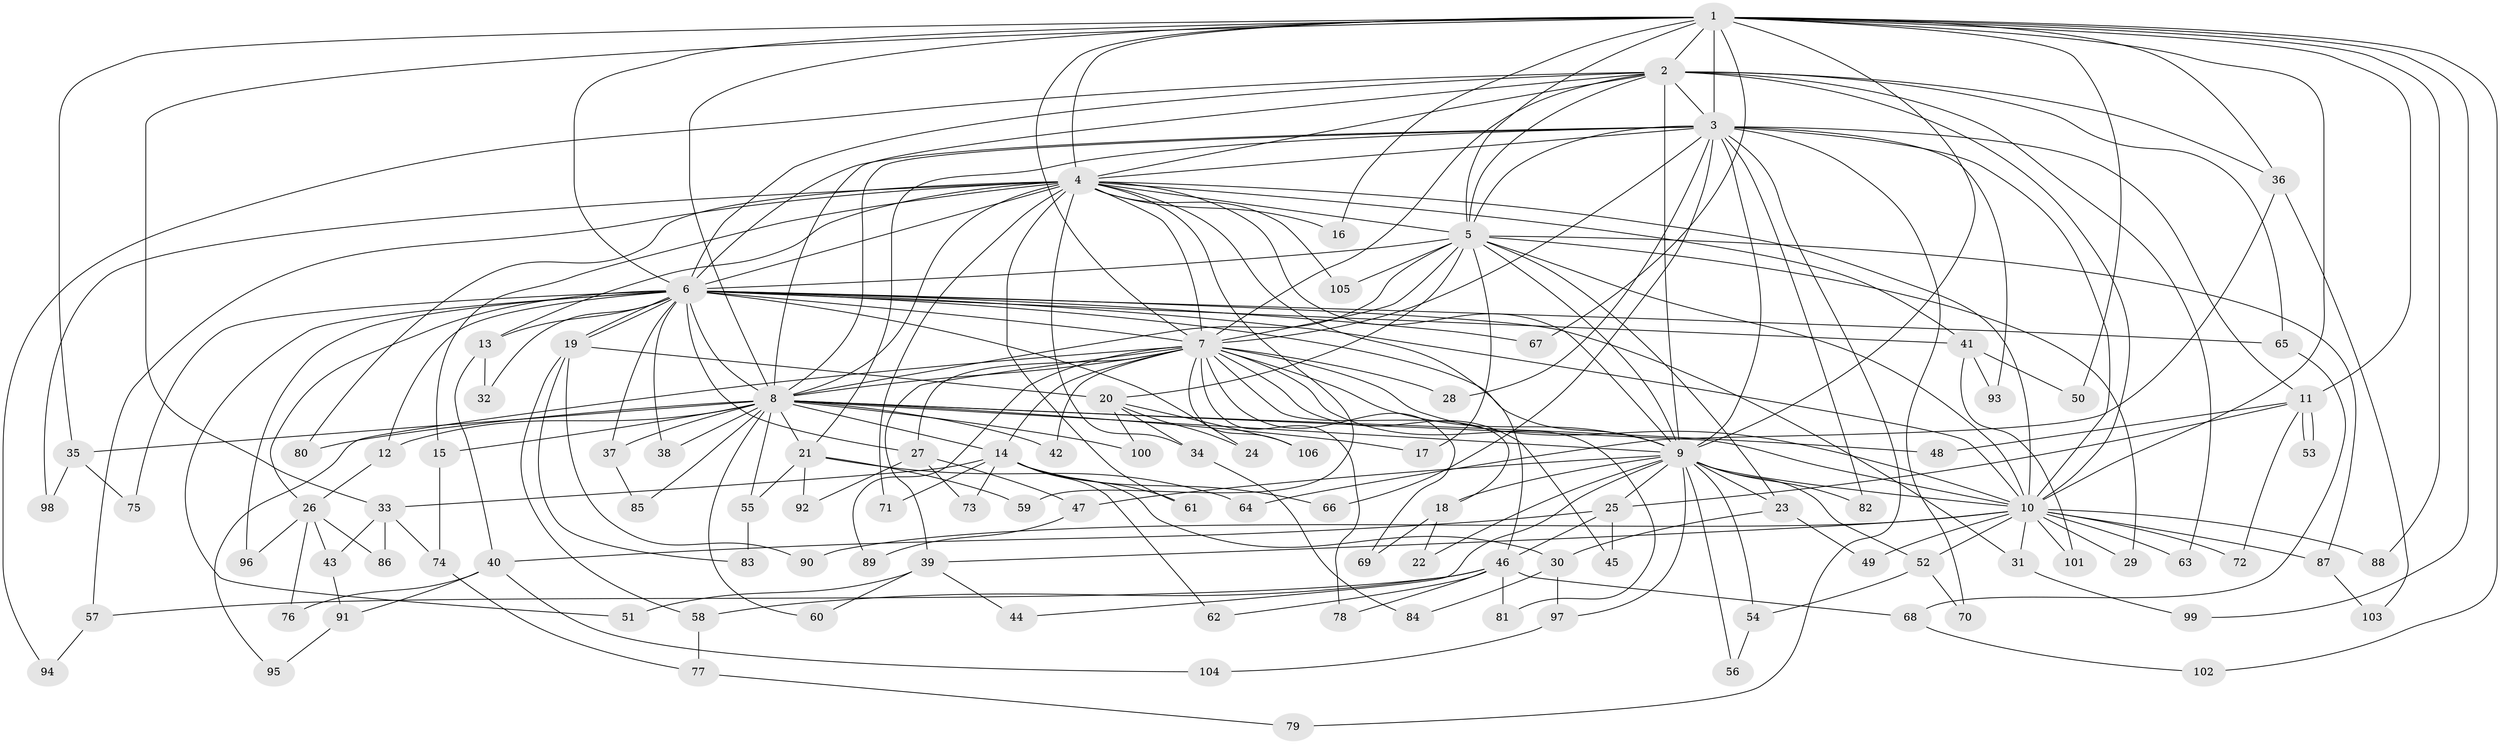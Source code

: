 // Generated by graph-tools (version 1.1) at 2025/45/03/09/25 04:45:12]
// undirected, 106 vertices, 237 edges
graph export_dot {
graph [start="1"]
  node [color=gray90,style=filled];
  1;
  2;
  3;
  4;
  5;
  6;
  7;
  8;
  9;
  10;
  11;
  12;
  13;
  14;
  15;
  16;
  17;
  18;
  19;
  20;
  21;
  22;
  23;
  24;
  25;
  26;
  27;
  28;
  29;
  30;
  31;
  32;
  33;
  34;
  35;
  36;
  37;
  38;
  39;
  40;
  41;
  42;
  43;
  44;
  45;
  46;
  47;
  48;
  49;
  50;
  51;
  52;
  53;
  54;
  55;
  56;
  57;
  58;
  59;
  60;
  61;
  62;
  63;
  64;
  65;
  66;
  67;
  68;
  69;
  70;
  71;
  72;
  73;
  74;
  75;
  76;
  77;
  78;
  79;
  80;
  81;
  82;
  83;
  84;
  85;
  86;
  87;
  88;
  89;
  90;
  91;
  92;
  93;
  94;
  95;
  96;
  97;
  98;
  99;
  100;
  101;
  102;
  103;
  104;
  105;
  106;
  1 -- 2;
  1 -- 3;
  1 -- 4;
  1 -- 5;
  1 -- 6;
  1 -- 7;
  1 -- 8;
  1 -- 9;
  1 -- 10;
  1 -- 11;
  1 -- 16;
  1 -- 33;
  1 -- 35;
  1 -- 36;
  1 -- 50;
  1 -- 67;
  1 -- 88;
  1 -- 99;
  1 -- 102;
  2 -- 3;
  2 -- 4;
  2 -- 5;
  2 -- 6;
  2 -- 7;
  2 -- 8;
  2 -- 9;
  2 -- 10;
  2 -- 36;
  2 -- 63;
  2 -- 65;
  2 -- 94;
  3 -- 4;
  3 -- 5;
  3 -- 6;
  3 -- 7;
  3 -- 8;
  3 -- 9;
  3 -- 10;
  3 -- 11;
  3 -- 21;
  3 -- 28;
  3 -- 66;
  3 -- 70;
  3 -- 79;
  3 -- 82;
  3 -- 93;
  4 -- 5;
  4 -- 6;
  4 -- 7;
  4 -- 8;
  4 -- 9;
  4 -- 10;
  4 -- 13;
  4 -- 15;
  4 -- 16;
  4 -- 34;
  4 -- 41;
  4 -- 46;
  4 -- 57;
  4 -- 59;
  4 -- 61;
  4 -- 71;
  4 -- 80;
  4 -- 98;
  4 -- 105;
  5 -- 6;
  5 -- 7;
  5 -- 8;
  5 -- 9;
  5 -- 10;
  5 -- 17;
  5 -- 20;
  5 -- 23;
  5 -- 29;
  5 -- 87;
  5 -- 105;
  6 -- 7;
  6 -- 8;
  6 -- 9;
  6 -- 10;
  6 -- 12;
  6 -- 13;
  6 -- 19;
  6 -- 19;
  6 -- 24;
  6 -- 26;
  6 -- 27;
  6 -- 31;
  6 -- 32;
  6 -- 37;
  6 -- 38;
  6 -- 41;
  6 -- 51;
  6 -- 65;
  6 -- 67;
  6 -- 75;
  6 -- 96;
  7 -- 8;
  7 -- 9;
  7 -- 10;
  7 -- 14;
  7 -- 18;
  7 -- 27;
  7 -- 28;
  7 -- 39;
  7 -- 42;
  7 -- 45;
  7 -- 69;
  7 -- 78;
  7 -- 81;
  7 -- 89;
  7 -- 95;
  7 -- 106;
  8 -- 9;
  8 -- 10;
  8 -- 12;
  8 -- 14;
  8 -- 15;
  8 -- 17;
  8 -- 21;
  8 -- 35;
  8 -- 37;
  8 -- 38;
  8 -- 42;
  8 -- 48;
  8 -- 55;
  8 -- 60;
  8 -- 80;
  8 -- 85;
  8 -- 100;
  9 -- 10;
  9 -- 18;
  9 -- 22;
  9 -- 23;
  9 -- 25;
  9 -- 44;
  9 -- 47;
  9 -- 52;
  9 -- 54;
  9 -- 56;
  9 -- 82;
  9 -- 97;
  10 -- 29;
  10 -- 31;
  10 -- 39;
  10 -- 49;
  10 -- 52;
  10 -- 63;
  10 -- 72;
  10 -- 87;
  10 -- 88;
  10 -- 90;
  10 -- 101;
  11 -- 25;
  11 -- 48;
  11 -- 53;
  11 -- 53;
  11 -- 72;
  12 -- 26;
  13 -- 32;
  13 -- 40;
  14 -- 30;
  14 -- 33;
  14 -- 61;
  14 -- 62;
  14 -- 66;
  14 -- 71;
  14 -- 73;
  15 -- 74;
  18 -- 22;
  18 -- 69;
  19 -- 20;
  19 -- 58;
  19 -- 83;
  19 -- 90;
  20 -- 24;
  20 -- 34;
  20 -- 100;
  20 -- 106;
  21 -- 55;
  21 -- 59;
  21 -- 64;
  21 -- 92;
  23 -- 30;
  23 -- 49;
  25 -- 40;
  25 -- 45;
  25 -- 46;
  26 -- 43;
  26 -- 76;
  26 -- 86;
  26 -- 96;
  27 -- 47;
  27 -- 73;
  27 -- 92;
  30 -- 84;
  30 -- 97;
  31 -- 99;
  33 -- 43;
  33 -- 74;
  33 -- 86;
  34 -- 84;
  35 -- 75;
  35 -- 98;
  36 -- 64;
  36 -- 103;
  37 -- 85;
  39 -- 44;
  39 -- 51;
  39 -- 60;
  40 -- 76;
  40 -- 91;
  40 -- 104;
  41 -- 50;
  41 -- 93;
  41 -- 101;
  43 -- 91;
  46 -- 57;
  46 -- 58;
  46 -- 62;
  46 -- 68;
  46 -- 78;
  46 -- 81;
  47 -- 89;
  52 -- 54;
  52 -- 70;
  54 -- 56;
  55 -- 83;
  57 -- 94;
  58 -- 77;
  65 -- 68;
  68 -- 102;
  74 -- 77;
  77 -- 79;
  87 -- 103;
  91 -- 95;
  97 -- 104;
}
